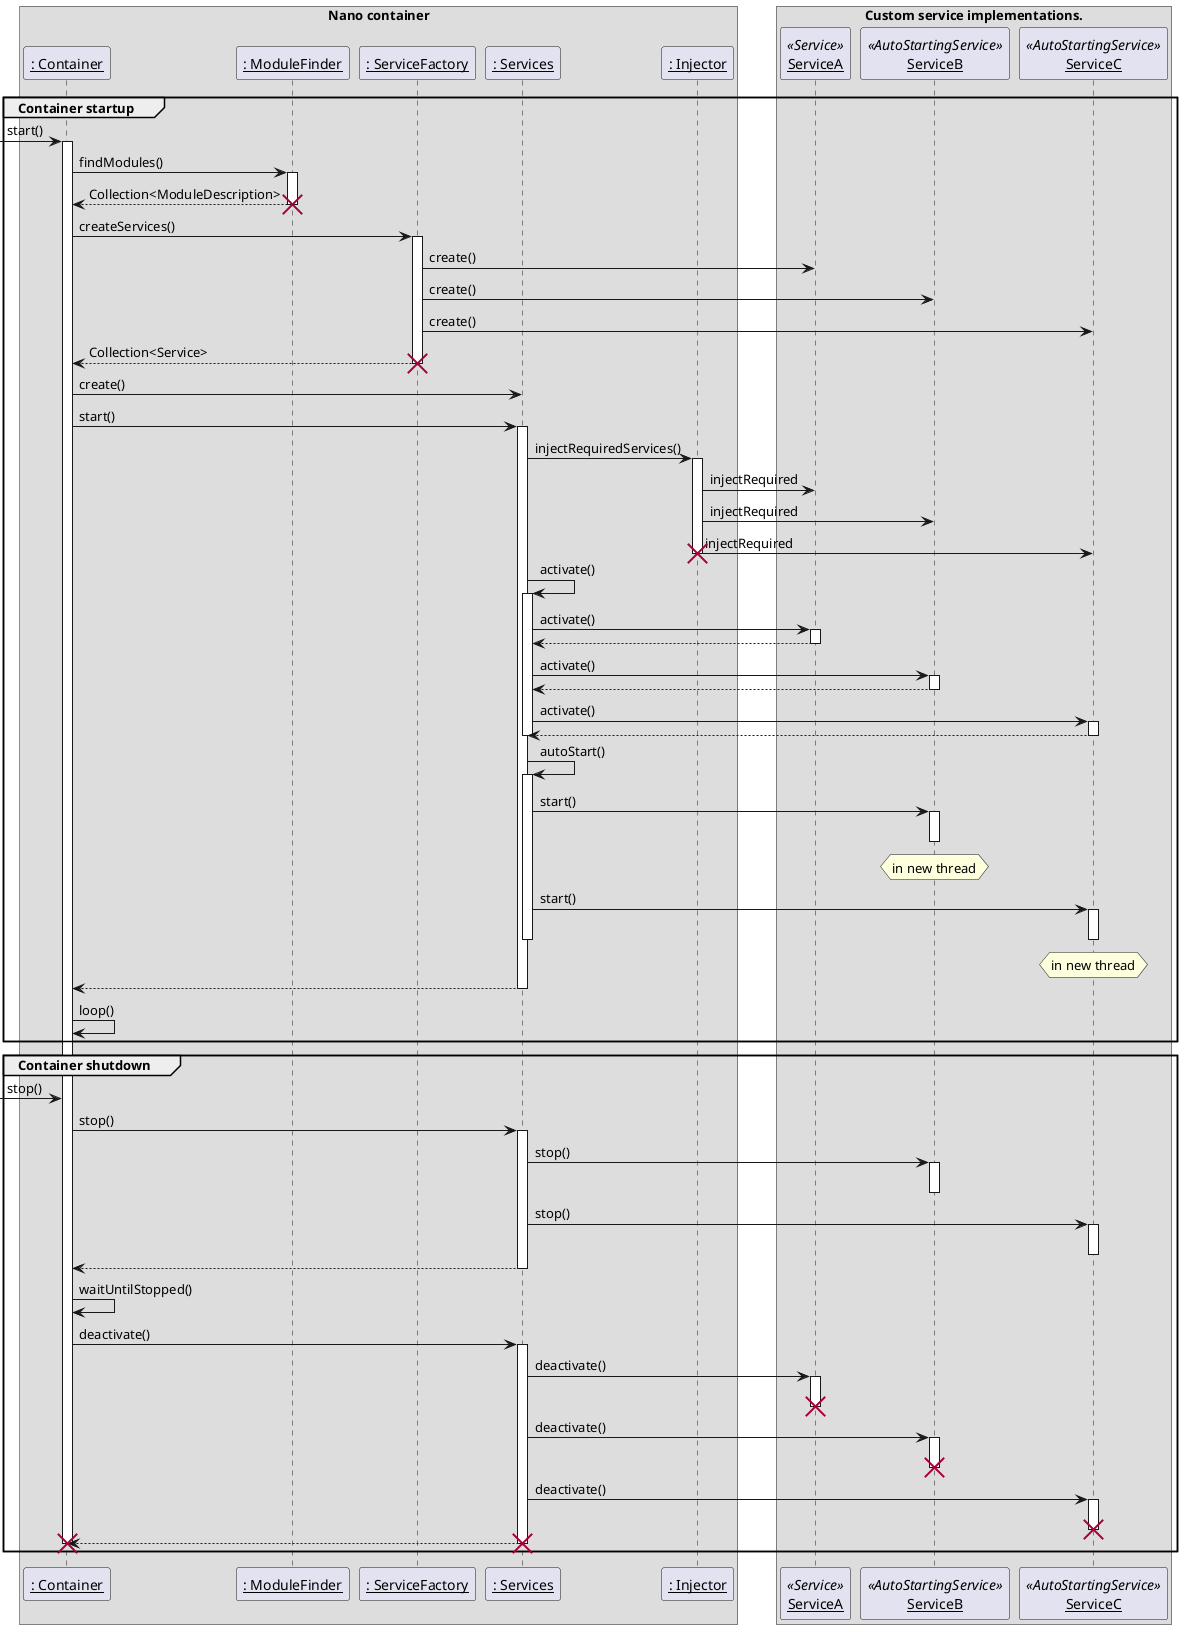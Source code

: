 @startuml Container Lifecycle Sequence
skinparam componentStyle uml2
skinparam sequenceParticipant underline

box "Nano container"
participant ": Container" as Container
participant ": ModuleFinder" as ModuleFinder
participant ": ServiceFactory" as ServiceFactory
participant ": Services" as Services
participant ": Injector" as Injector
end box

box "Custom service implementations."
participant ServiceA << Service >>
participant ServiceB << AutoStartingService >>
participant ServiceC << AutoStartingService >>
end box

group Container startup
    [-> Container: start()
    activate Container

    Container -> ModuleFinder: findModules()
    activate ModuleFinder
    Container <-- ModuleFinder: Collection<ModuleDescription>
    deactivate ModuleFinder
    destroy ModuleFinder

    Container -> ServiceFactory: createServices()
    activate ServiceFactory

    ServiceFactory -> ServiceA: create()
    ServiceFactory -> ServiceB: create()
    ServiceFactory -> ServiceC: create()
    Container <-- ServiceFactory: Collection<Service>
    deactivate ServiceFactory
    destroy ServiceFactory

    Container -> Services: create()
    Container -> Services: start()
    activate Services

    Services -> Injector: injectRequiredServices()
    activate Injector
    Injector -> ServiceA: injectRequired
    Injector -> ServiceB: injectRequired
    Injector -> ServiceC: injectRequired
    deactivate Injector
    destroy Injector

    Services -> Services: activate()
    activate Services

    Services -> ServiceA: activate()
    activate ServiceA
    ServiceA --> Services
    deactivate ServiceA

    Services -> ServiceB: activate()
    activate ServiceB
    ServiceB --> Services
    deactivate ServiceB

    Services -> ServiceC: activate()
    activate ServiceC
    ServiceC --> Services
    deactivate ServiceC

    deactivate Services

    Services -> Services: autoStart()
    activate Services

    Services -> ServiceB: start()
    activate ServiceB
    deactivate ServiceB
    hnote over ServiceB: in new thread

    Services -> ServiceC: start()
    activate ServiceC
    deactivate ServiceC
    hnote over ServiceC: in new thread

    deactivate Services

    Services --> Container
    deactivate Services

    Container -> Container: loop()
end

group Container shutdown
    [-> Container: stop()
    Container -> Services: stop()
    activate Services
    Services -> ServiceB: stop()
    activate ServiceB
    deactivate ServiceB
    Services -> ServiceC: stop()
    activate ServiceC
    deactivate ServiceC
    Services --> Container
    deactivate Services

    Container -> Container: waitUntilStopped()

    Container -> Services: deactivate()
    activate Services
    Services -> ServiceA: deactivate()
    activate ServiceA
    deactivate ServiceA
    destroy ServiceA

    Services -> ServiceB: deactivate()
    activate ServiceB
    deactivate ServiceB
    destroy ServiceB

    Services -> ServiceC: deactivate()
    activate ServiceC
    deactivate ServiceC
    destroy ServiceC

    Services --> Container
    deactivate Services
    destroy Services

    deactivate Container
    destroy Container
end

@enduml